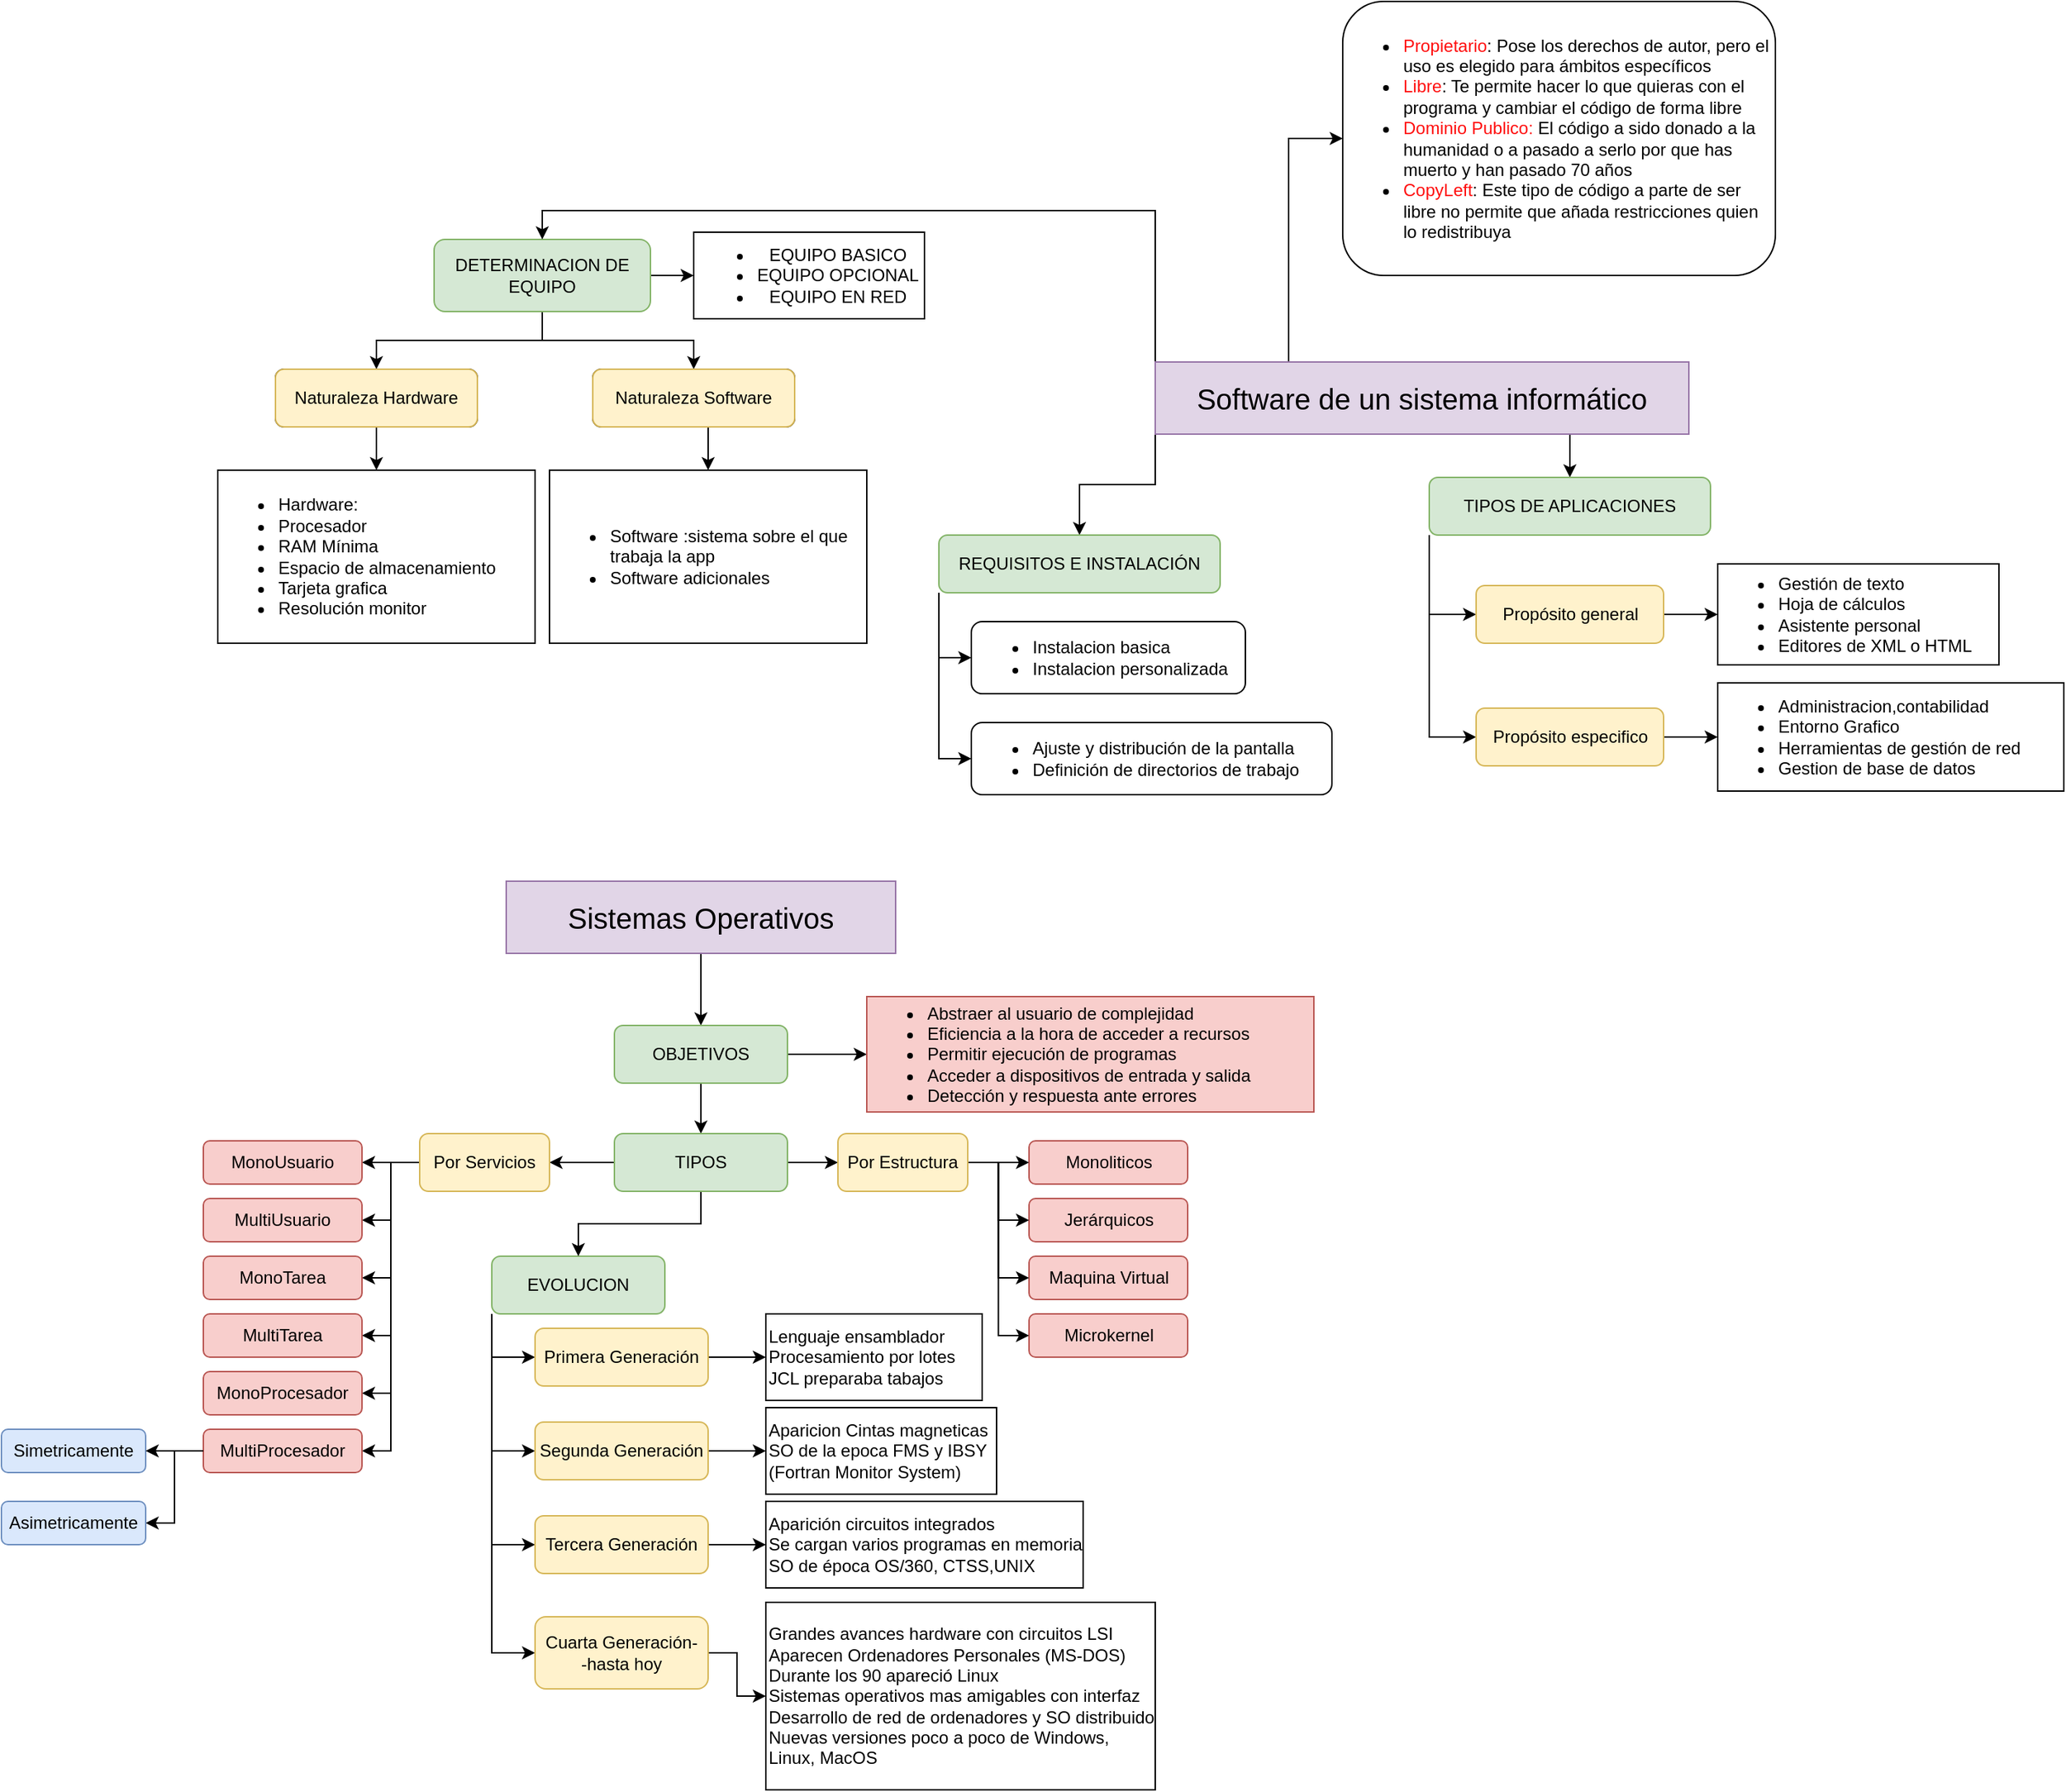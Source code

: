 <mxfile version="24.0.2" type="device">
  <diagram name="Página-1" id="uBfZLVwiOQcQYDAQlt6T">
    <mxGraphModel dx="2555" dy="2091" grid="1" gridSize="10" guides="1" tooltips="1" connect="1" arrows="1" fold="1" page="1" pageScale="1" pageWidth="827" pageHeight="1169" math="0" shadow="0">
      <root>
        <mxCell id="0" />
        <mxCell id="1" parent="0" />
        <mxCell id="E8xfM2Fgyq_eOVsNThVy-6" style="edgeStyle=orthogonalEdgeStyle;rounded=0;orthogonalLoop=1;jettySize=auto;html=1;exitX=0.5;exitY=1;exitDx=0;exitDy=0;entryX=0.5;entryY=0;entryDx=0;entryDy=0;" edge="1" parent="1" source="E8xfM2Fgyq_eOVsNThVy-1" target="E8xfM2Fgyq_eOVsNThVy-3">
          <mxGeometry relative="1" as="geometry" />
        </mxCell>
        <mxCell id="E8xfM2Fgyq_eOVsNThVy-7" style="edgeStyle=orthogonalEdgeStyle;rounded=0;orthogonalLoop=1;jettySize=auto;html=1;exitX=0.5;exitY=1;exitDx=0;exitDy=0;entryX=0.5;entryY=0;entryDx=0;entryDy=0;" edge="1" parent="1" source="E8xfM2Fgyq_eOVsNThVy-1" target="E8xfM2Fgyq_eOVsNThVy-4">
          <mxGeometry relative="1" as="geometry" />
        </mxCell>
        <mxCell id="E8xfM2Fgyq_eOVsNThVy-19" style="edgeStyle=orthogonalEdgeStyle;rounded=0;orthogonalLoop=1;jettySize=auto;html=1;exitX=1;exitY=0.5;exitDx=0;exitDy=0;entryX=0;entryY=0.5;entryDx=0;entryDy=0;" edge="1" parent="1" source="E8xfM2Fgyq_eOVsNThVy-1" target="E8xfM2Fgyq_eOVsNThVy-17">
          <mxGeometry relative="1" as="geometry" />
        </mxCell>
        <mxCell id="E8xfM2Fgyq_eOVsNThVy-1" value="DETERMINACION DE EQUIPO" style="rounded=1;whiteSpace=wrap;html=1;align=center;fillColor=#d5e8d4;strokeColor=#82b366;" vertex="1" parent="1">
          <mxGeometry x="-460" y="-15" width="150" height="50" as="geometry" />
        </mxCell>
        <mxCell id="E8xfM2Fgyq_eOVsNThVy-5" style="edgeStyle=orthogonalEdgeStyle;rounded=0;orthogonalLoop=1;jettySize=auto;html=1;exitX=0;exitY=0;exitDx=0;exitDy=0;entryX=0.5;entryY=0;entryDx=0;entryDy=0;" edge="1" parent="1" source="E8xfM2Fgyq_eOVsNThVy-2" target="E8xfM2Fgyq_eOVsNThVy-1">
          <mxGeometry relative="1" as="geometry" />
        </mxCell>
        <mxCell id="E8xfM2Fgyq_eOVsNThVy-16" style="edgeStyle=orthogonalEdgeStyle;rounded=0;orthogonalLoop=1;jettySize=auto;html=1;exitX=0;exitY=1;exitDx=0;exitDy=0;entryX=0.5;entryY=0;entryDx=0;entryDy=0;" edge="1" parent="1" source="E8xfM2Fgyq_eOVsNThVy-2" target="E8xfM2Fgyq_eOVsNThVy-13">
          <mxGeometry relative="1" as="geometry" />
        </mxCell>
        <mxCell id="E8xfM2Fgyq_eOVsNThVy-41" style="edgeStyle=orthogonalEdgeStyle;rounded=0;orthogonalLoop=1;jettySize=auto;html=1;exitX=0.75;exitY=1;exitDx=0;exitDy=0;entryX=0.5;entryY=0;entryDx=0;entryDy=0;" edge="1" parent="1" source="E8xfM2Fgyq_eOVsNThVy-2" target="E8xfM2Fgyq_eOVsNThVy-25">
          <mxGeometry relative="1" as="geometry" />
        </mxCell>
        <mxCell id="E8xfM2Fgyq_eOVsNThVy-54" style="edgeStyle=orthogonalEdgeStyle;rounded=0;orthogonalLoop=1;jettySize=auto;html=1;exitX=0.25;exitY=0;exitDx=0;exitDy=0;entryX=0;entryY=0.5;entryDx=0;entryDy=0;" edge="1" parent="1" source="E8xfM2Fgyq_eOVsNThVy-2" target="E8xfM2Fgyq_eOVsNThVy-53">
          <mxGeometry relative="1" as="geometry" />
        </mxCell>
        <mxCell id="E8xfM2Fgyq_eOVsNThVy-2" value="&lt;font style=&quot;font-size: 20px;&quot;&gt;Software de un sistema informático&lt;/font&gt;" style="rounded=0;whiteSpace=wrap;html=1;fillColor=#e1d5e7;strokeColor=#9673a6;" vertex="1" parent="1">
          <mxGeometry x="40" y="70" width="370" height="50" as="geometry" />
        </mxCell>
        <mxCell id="E8xfM2Fgyq_eOVsNThVy-12" style="edgeStyle=orthogonalEdgeStyle;rounded=0;orthogonalLoop=1;jettySize=auto;html=1;exitX=0.5;exitY=1;exitDx=0;exitDy=0;entryX=0.5;entryY=0;entryDx=0;entryDy=0;" edge="1" parent="1" source="E8xfM2Fgyq_eOVsNThVy-3" target="E8xfM2Fgyq_eOVsNThVy-9">
          <mxGeometry relative="1" as="geometry" />
        </mxCell>
        <mxCell id="E8xfM2Fgyq_eOVsNThVy-3" value="Naturaleza Hardware" style="rounded=1;whiteSpace=wrap;html=1;" vertex="1" parent="1">
          <mxGeometry x="-570" y="75" width="140" height="40" as="geometry" />
        </mxCell>
        <mxCell id="E8xfM2Fgyq_eOVsNThVy-11" style="edgeStyle=orthogonalEdgeStyle;rounded=0;orthogonalLoop=1;jettySize=auto;html=1;exitX=0.5;exitY=1;exitDx=0;exitDy=0;entryX=0.5;entryY=0;entryDx=0;entryDy=0;" edge="1" parent="1" source="E8xfM2Fgyq_eOVsNThVy-4" target="E8xfM2Fgyq_eOVsNThVy-10">
          <mxGeometry relative="1" as="geometry" />
        </mxCell>
        <mxCell id="E8xfM2Fgyq_eOVsNThVy-4" value="Naturaleza Hardware" style="rounded=1;whiteSpace=wrap;html=1;" vertex="1" parent="1">
          <mxGeometry x="-350" y="75" width="140" height="40" as="geometry" />
        </mxCell>
        <mxCell id="E8xfM2Fgyq_eOVsNThVy-9" value="&lt;ul&gt;&lt;li&gt;Hardware:&lt;/li&gt;&lt;li&gt;Procesador&lt;/li&gt;&lt;li&gt;RAM Mínima&lt;/li&gt;&lt;li&gt;Espacio de almacenamiento&lt;/li&gt;&lt;li&gt;Tarjeta grafica&lt;/li&gt;&lt;li&gt;Resolución monitor&lt;/li&gt;&lt;/ul&gt;" style="rounded=0;whiteSpace=wrap;html=1;" vertex="1" parent="1">
          <mxGeometry x="-610" y="145" width="220" height="120" as="geometry" />
        </mxCell>
        <mxCell id="E8xfM2Fgyq_eOVsNThVy-10" value="&lt;ul&gt;&lt;li&gt;Software :sistema sobre el que trabaja la app&lt;/li&gt;&lt;li&gt;Software adicionales&lt;/li&gt;&lt;/ul&gt;" style="rounded=0;whiteSpace=wrap;html=1;" vertex="1" parent="1">
          <mxGeometry x="-380" y="145" width="220" height="120" as="geometry" />
        </mxCell>
        <mxCell id="E8xfM2Fgyq_eOVsNThVy-21" style="edgeStyle=orthogonalEdgeStyle;rounded=0;orthogonalLoop=1;jettySize=auto;html=1;exitX=0;exitY=1;exitDx=0;exitDy=0;entryX=0;entryY=0.5;entryDx=0;entryDy=0;" edge="1" parent="1" source="E8xfM2Fgyq_eOVsNThVy-13" target="E8xfM2Fgyq_eOVsNThVy-20">
          <mxGeometry relative="1" as="geometry" />
        </mxCell>
        <mxCell id="E8xfM2Fgyq_eOVsNThVy-23" style="edgeStyle=orthogonalEdgeStyle;rounded=0;orthogonalLoop=1;jettySize=auto;html=1;exitX=0;exitY=1;exitDx=0;exitDy=0;entryX=0;entryY=0.5;entryDx=0;entryDy=0;" edge="1" parent="1" source="E8xfM2Fgyq_eOVsNThVy-13" target="E8xfM2Fgyq_eOVsNThVy-22">
          <mxGeometry relative="1" as="geometry" />
        </mxCell>
        <mxCell id="E8xfM2Fgyq_eOVsNThVy-13" value="REQUISITOS E INSTALACIÓN" style="rounded=1;whiteSpace=wrap;html=1;align=center;fillColor=#d5e8d4;strokeColor=#82b366;" vertex="1" parent="1">
          <mxGeometry x="-110" y="190" width="195" height="40" as="geometry" />
        </mxCell>
        <mxCell id="E8xfM2Fgyq_eOVsNThVy-17" value="&lt;ul&gt;&lt;li&gt;EQUIPO BASICO&lt;/li&gt;&lt;li&gt;EQUIPO OPCIONAL&lt;/li&gt;&lt;li&gt;EQUIPO EN RED&lt;/li&gt;&lt;/ul&gt;" style="rounded=0;whiteSpace=wrap;html=1;" vertex="1" parent="1">
          <mxGeometry x="-280" y="-20" width="160" height="60" as="geometry" />
        </mxCell>
        <mxCell id="E8xfM2Fgyq_eOVsNThVy-20" value="&lt;div&gt;&lt;ul&gt;&lt;li&gt;Instalacion basica&lt;/li&gt;&lt;li&gt;Instalacion personalizada&lt;/li&gt;&lt;/ul&gt;&lt;/div&gt;" style="rounded=1;whiteSpace=wrap;html=1;align=left;" vertex="1" parent="1">
          <mxGeometry x="-87.5" y="250" width="190" height="50" as="geometry" />
        </mxCell>
        <mxCell id="E8xfM2Fgyq_eOVsNThVy-22" value="&lt;div&gt;&lt;ul&gt;&lt;li&gt;Ajuste y distribución de la pantalla&lt;/li&gt;&lt;li&gt;Definición de directorios de trabajo&amp;nbsp;&lt;br&gt;&lt;/li&gt;&lt;/ul&gt;&lt;/div&gt;" style="rounded=1;whiteSpace=wrap;html=1;align=left;" vertex="1" parent="1">
          <mxGeometry x="-87.5" y="320" width="250" height="50" as="geometry" />
        </mxCell>
        <mxCell id="E8xfM2Fgyq_eOVsNThVy-45" style="edgeStyle=orthogonalEdgeStyle;rounded=0;orthogonalLoop=1;jettySize=auto;html=1;exitX=0;exitY=1;exitDx=0;exitDy=0;entryX=0;entryY=0.5;entryDx=0;entryDy=0;" edge="1" parent="1" source="E8xfM2Fgyq_eOVsNThVy-25" target="E8xfM2Fgyq_eOVsNThVy-43">
          <mxGeometry relative="1" as="geometry" />
        </mxCell>
        <mxCell id="E8xfM2Fgyq_eOVsNThVy-46" style="edgeStyle=orthogonalEdgeStyle;rounded=0;orthogonalLoop=1;jettySize=auto;html=1;exitX=0;exitY=1;exitDx=0;exitDy=0;entryX=0;entryY=0.5;entryDx=0;entryDy=0;" edge="1" parent="1" source="E8xfM2Fgyq_eOVsNThVy-25" target="E8xfM2Fgyq_eOVsNThVy-44">
          <mxGeometry relative="1" as="geometry" />
        </mxCell>
        <mxCell id="E8xfM2Fgyq_eOVsNThVy-25" value="TIPOS DE APLICACIONES" style="rounded=1;whiteSpace=wrap;html=1;align=center;fillColor=#d5e8d4;strokeColor=#82b366;" vertex="1" parent="1">
          <mxGeometry x="230" y="150" width="195" height="40" as="geometry" />
        </mxCell>
        <mxCell id="E8xfM2Fgyq_eOVsNThVy-26" value="&lt;ul&gt;&lt;li&gt;EQUIPO BASICO&lt;/li&gt;&lt;li&gt;EQUIPO OPCIONAL&lt;/li&gt;&lt;li&gt;EQUIPO EN RED&lt;/li&gt;&lt;/ul&gt;" style="rounded=0;whiteSpace=wrap;html=1;" vertex="1" parent="1">
          <mxGeometry x="-280" y="-20" width="160" height="60" as="geometry" />
        </mxCell>
        <mxCell id="E8xfM2Fgyq_eOVsNThVy-27" value="&lt;ul&gt;&lt;li&gt;Software :sistema sobre el que trabaja la app&lt;/li&gt;&lt;li&gt;Software adicionales&lt;/li&gt;&lt;/ul&gt;" style="rounded=0;whiteSpace=wrap;html=1;align=left;" vertex="1" parent="1">
          <mxGeometry x="-380" y="145" width="220" height="120" as="geometry" />
        </mxCell>
        <mxCell id="E8xfM2Fgyq_eOVsNThVy-28" value="Naturaleza Software" style="rounded=1;whiteSpace=wrap;html=1;fillColor=#fff2cc;strokeColor=#d6b656;" vertex="1" parent="1">
          <mxGeometry x="-350" y="75" width="140" height="40" as="geometry" />
        </mxCell>
        <mxCell id="E8xfM2Fgyq_eOVsNThVy-29" value="&lt;ul&gt;&lt;li&gt;Hardware:&lt;/li&gt;&lt;li&gt;Procesador&lt;/li&gt;&lt;li&gt;RAM Mínima&lt;/li&gt;&lt;li&gt;Espacio de almacenamiento&lt;/li&gt;&lt;li&gt;Tarjeta grafica&lt;/li&gt;&lt;li&gt;Resolución monitor&lt;/li&gt;&lt;/ul&gt;" style="rounded=0;whiteSpace=wrap;html=1;align=left;" vertex="1" parent="1">
          <mxGeometry x="-610" y="145" width="220" height="120" as="geometry" />
        </mxCell>
        <mxCell id="E8xfM2Fgyq_eOVsNThVy-30" value="Naturaleza Hardware" style="rounded=1;whiteSpace=wrap;html=1;fillColor=#fff2cc;strokeColor=#d6b656;" vertex="1" parent="1">
          <mxGeometry x="-570" y="75" width="140" height="40" as="geometry" />
        </mxCell>
        <mxCell id="E8xfM2Fgyq_eOVsNThVy-48" style="edgeStyle=orthogonalEdgeStyle;rounded=0;orthogonalLoop=1;jettySize=auto;html=1;exitX=1;exitY=0.5;exitDx=0;exitDy=0;entryX=0;entryY=0.5;entryDx=0;entryDy=0;" edge="1" parent="1" source="E8xfM2Fgyq_eOVsNThVy-43" target="E8xfM2Fgyq_eOVsNThVy-47">
          <mxGeometry relative="1" as="geometry" />
        </mxCell>
        <mxCell id="E8xfM2Fgyq_eOVsNThVy-43" value="Propósito general" style="rounded=1;whiteSpace=wrap;html=1;align=center;fillColor=#fff2cc;strokeColor=#d6b656;" vertex="1" parent="1">
          <mxGeometry x="262.5" y="225" width="130" height="40" as="geometry" />
        </mxCell>
        <mxCell id="E8xfM2Fgyq_eOVsNThVy-51" value="" style="edgeStyle=orthogonalEdgeStyle;rounded=0;orthogonalLoop=1;jettySize=auto;html=1;" edge="1" parent="1" source="E8xfM2Fgyq_eOVsNThVy-44" target="E8xfM2Fgyq_eOVsNThVy-49">
          <mxGeometry relative="1" as="geometry" />
        </mxCell>
        <mxCell id="E8xfM2Fgyq_eOVsNThVy-44" value="Propósito especifico" style="rounded=1;whiteSpace=wrap;html=1;align=center;fillColor=#fff2cc;strokeColor=#d6b656;" vertex="1" parent="1">
          <mxGeometry x="262.5" y="310" width="130" height="40" as="geometry" />
        </mxCell>
        <mxCell id="E8xfM2Fgyq_eOVsNThVy-47" value="&lt;ul&gt;&lt;li&gt;Gestión de texto&lt;/li&gt;&lt;li&gt;Hoja de cálculos&lt;/li&gt;&lt;li&gt;Asistente personal&lt;/li&gt;&lt;li&gt;Editores de XML o HTML&lt;/li&gt;&lt;/ul&gt;" style="rounded=0;whiteSpace=wrap;html=1;align=left;" vertex="1" parent="1">
          <mxGeometry x="430" y="210" width="195" height="70" as="geometry" />
        </mxCell>
        <mxCell id="E8xfM2Fgyq_eOVsNThVy-49" value="&lt;ul&gt;&lt;li&gt;Administracion,contabilidad&lt;/li&gt;&lt;li&gt;Entorno Grafico&lt;/li&gt;&lt;li&gt;Herramientas de gestión de red&lt;/li&gt;&lt;li&gt;Gestion de base de datos&lt;/li&gt;&lt;/ul&gt;" style="rounded=0;whiteSpace=wrap;html=1;align=left;" vertex="1" parent="1">
          <mxGeometry x="430" y="292.5" width="240" height="75" as="geometry" />
        </mxCell>
        <mxCell id="E8xfM2Fgyq_eOVsNThVy-53" value="&lt;ul&gt;&lt;li&gt;&lt;font color=&quot;#ff0d0d&quot;&gt;Propietario&lt;/font&gt;: Pose los derechos de autor, pero el uso es elegido para ámbitos específicos&lt;/li&gt;&lt;li&gt;&lt;font color=&quot;#ff0d0d&quot;&gt;Libre&lt;/font&gt;: Te permite hacer lo que quieras con el programa y cambiar el código de forma libre&lt;/li&gt;&lt;li&gt;&lt;font color=&quot;#ff0d0d&quot;&gt;Dominio Publico:&lt;/font&gt; El código a sido donado a la humanidad o a pasado a serlo por que has muerto y han pasado 70 años&lt;/li&gt;&lt;li&gt;&lt;font color=&quot;#ff0d0d&quot;&gt;CopyLeft&lt;/font&gt;: Este tipo de código a parte de ser libre no permite que añada restricciones quien lo redistribuya&lt;/li&gt;&lt;/ul&gt;" style="rounded=1;whiteSpace=wrap;html=1;align=left;" vertex="1" parent="1">
          <mxGeometry x="170" y="-180" width="300" height="190" as="geometry" />
        </mxCell>
        <mxCell id="E8xfM2Fgyq_eOVsNThVy-84" value="" style="edgeStyle=orthogonalEdgeStyle;rounded=0;orthogonalLoop=1;jettySize=auto;html=1;" edge="1" parent="1" source="E8xfM2Fgyq_eOVsNThVy-55" target="E8xfM2Fgyq_eOVsNThVy-56">
          <mxGeometry relative="1" as="geometry" />
        </mxCell>
        <mxCell id="E8xfM2Fgyq_eOVsNThVy-55" value="&lt;font style=&quot;font-size: 20px;&quot;&gt;Sistemas Operativos&lt;/font&gt;" style="rounded=0;whiteSpace=wrap;html=1;fillColor=#e1d5e7;strokeColor=#9673a6;" vertex="1" parent="1">
          <mxGeometry x="-410" y="430" width="270" height="50" as="geometry" />
        </mxCell>
        <mxCell id="E8xfM2Fgyq_eOVsNThVy-60" style="edgeStyle=orthogonalEdgeStyle;rounded=0;orthogonalLoop=1;jettySize=auto;html=1;exitX=1;exitY=0.5;exitDx=0;exitDy=0;entryX=0;entryY=0.5;entryDx=0;entryDy=0;" edge="1" parent="1" source="E8xfM2Fgyq_eOVsNThVy-56" target="E8xfM2Fgyq_eOVsNThVy-59">
          <mxGeometry relative="1" as="geometry" />
        </mxCell>
        <mxCell id="E8xfM2Fgyq_eOVsNThVy-85" value="" style="edgeStyle=orthogonalEdgeStyle;rounded=0;orthogonalLoop=1;jettySize=auto;html=1;" edge="1" parent="1" source="E8xfM2Fgyq_eOVsNThVy-56" target="E8xfM2Fgyq_eOVsNThVy-58">
          <mxGeometry relative="1" as="geometry" />
        </mxCell>
        <mxCell id="E8xfM2Fgyq_eOVsNThVy-56" value="OBJETIVOS" style="rounded=1;whiteSpace=wrap;html=1;fillColor=#d5e8d4;strokeColor=#82b366;" vertex="1" parent="1">
          <mxGeometry x="-335" y="530" width="120" height="40" as="geometry" />
        </mxCell>
        <mxCell id="E8xfM2Fgyq_eOVsNThVy-93" style="edgeStyle=orthogonalEdgeStyle;rounded=0;orthogonalLoop=1;jettySize=auto;html=1;exitX=0;exitY=1;exitDx=0;exitDy=0;entryX=0;entryY=0.5;entryDx=0;entryDy=0;" edge="1" parent="1" source="E8xfM2Fgyq_eOVsNThVy-57" target="E8xfM2Fgyq_eOVsNThVy-89">
          <mxGeometry relative="1" as="geometry" />
        </mxCell>
        <mxCell id="E8xfM2Fgyq_eOVsNThVy-99" style="edgeStyle=orthogonalEdgeStyle;rounded=0;orthogonalLoop=1;jettySize=auto;html=1;exitX=0;exitY=1;exitDx=0;exitDy=0;entryX=0;entryY=0.5;entryDx=0;entryDy=0;" edge="1" parent="1" source="E8xfM2Fgyq_eOVsNThVy-57" target="E8xfM2Fgyq_eOVsNThVy-95">
          <mxGeometry relative="1" as="geometry" />
        </mxCell>
        <mxCell id="E8xfM2Fgyq_eOVsNThVy-101" style="edgeStyle=orthogonalEdgeStyle;rounded=0;orthogonalLoop=1;jettySize=auto;html=1;exitX=0;exitY=1;exitDx=0;exitDy=0;entryX=0;entryY=0.5;entryDx=0;entryDy=0;" edge="1" parent="1" source="E8xfM2Fgyq_eOVsNThVy-57" target="E8xfM2Fgyq_eOVsNThVy-96">
          <mxGeometry relative="1" as="geometry" />
        </mxCell>
        <mxCell id="E8xfM2Fgyq_eOVsNThVy-102" style="edgeStyle=orthogonalEdgeStyle;rounded=0;orthogonalLoop=1;jettySize=auto;html=1;exitX=0;exitY=1;exitDx=0;exitDy=0;entryX=0;entryY=0.5;entryDx=0;entryDy=0;" edge="1" parent="1" source="E8xfM2Fgyq_eOVsNThVy-57" target="E8xfM2Fgyq_eOVsNThVy-98">
          <mxGeometry relative="1" as="geometry" />
        </mxCell>
        <mxCell id="E8xfM2Fgyq_eOVsNThVy-57" value="EVOLUCION" style="rounded=1;whiteSpace=wrap;html=1;fillColor=#d5e8d4;strokeColor=#82b366;" vertex="1" parent="1">
          <mxGeometry x="-420" y="690" width="120" height="40" as="geometry" />
        </mxCell>
        <mxCell id="E8xfM2Fgyq_eOVsNThVy-68" style="edgeStyle=orthogonalEdgeStyle;rounded=0;orthogonalLoop=1;jettySize=auto;html=1;exitX=1;exitY=0.5;exitDx=0;exitDy=0;entryX=0;entryY=0.5;entryDx=0;entryDy=0;" edge="1" parent="1" source="E8xfM2Fgyq_eOVsNThVy-58" target="E8xfM2Fgyq_eOVsNThVy-66">
          <mxGeometry relative="1" as="geometry" />
        </mxCell>
        <mxCell id="E8xfM2Fgyq_eOVsNThVy-73" style="edgeStyle=orthogonalEdgeStyle;rounded=0;orthogonalLoop=1;jettySize=auto;html=1;exitX=0;exitY=0.5;exitDx=0;exitDy=0;entryX=1;entryY=0.5;entryDx=0;entryDy=0;" edge="1" parent="1" source="E8xfM2Fgyq_eOVsNThVy-58" target="E8xfM2Fgyq_eOVsNThVy-69">
          <mxGeometry relative="1" as="geometry" />
        </mxCell>
        <mxCell id="E8xfM2Fgyq_eOVsNThVy-86" style="edgeStyle=orthogonalEdgeStyle;rounded=0;orthogonalLoop=1;jettySize=auto;html=1;exitX=0.5;exitY=1;exitDx=0;exitDy=0;entryX=0.5;entryY=0;entryDx=0;entryDy=0;" edge="1" parent="1" source="E8xfM2Fgyq_eOVsNThVy-58" target="E8xfM2Fgyq_eOVsNThVy-57">
          <mxGeometry relative="1" as="geometry" />
        </mxCell>
        <mxCell id="E8xfM2Fgyq_eOVsNThVy-58" value="TIPOS" style="rounded=1;whiteSpace=wrap;html=1;fillColor=#d5e8d4;strokeColor=#82b366;" vertex="1" parent="1">
          <mxGeometry x="-335" y="605" width="120" height="40" as="geometry" />
        </mxCell>
        <mxCell id="E8xfM2Fgyq_eOVsNThVy-59" value="&lt;ul&gt;&lt;li&gt;Abstraer al usuario de complejidad&lt;/li&gt;&lt;li&gt;Eficiencia a la hora de acceder a recursos&lt;/li&gt;&lt;li&gt;Permitir ejecución de programas&lt;/li&gt;&lt;li&gt;Acceder a dispositivos de entrada y salida&lt;/li&gt;&lt;li&gt;Detección y respuesta ante errores&lt;/li&gt;&lt;/ul&gt;" style="rounded=0;whiteSpace=wrap;html=1;align=left;fillColor=#f8cecc;strokeColor=#b85450;" vertex="1" parent="1">
          <mxGeometry x="-160" y="510" width="310" height="80" as="geometry" />
        </mxCell>
        <mxCell id="E8xfM2Fgyq_eOVsNThVy-62" value="Monoliticos" style="rounded=1;whiteSpace=wrap;html=1;align=center;fillColor=#f8cecc;strokeColor=#b85450;" vertex="1" parent="1">
          <mxGeometry x="-47.5" y="610" width="110" height="30" as="geometry" />
        </mxCell>
        <mxCell id="E8xfM2Fgyq_eOVsNThVy-63" value="Jerárquicos" style="rounded=1;whiteSpace=wrap;html=1;align=center;fillColor=#f8cecc;strokeColor=#b85450;" vertex="1" parent="1">
          <mxGeometry x="-47.5" y="650" width="110" height="30" as="geometry" />
        </mxCell>
        <mxCell id="E8xfM2Fgyq_eOVsNThVy-64" value="Maquina Virtual" style="rounded=1;whiteSpace=wrap;html=1;align=center;fillColor=#f8cecc;strokeColor=#b85450;" vertex="1" parent="1">
          <mxGeometry x="-47.5" y="690" width="110" height="30" as="geometry" />
        </mxCell>
        <mxCell id="E8xfM2Fgyq_eOVsNThVy-65" value="Microkernel" style="rounded=1;whiteSpace=wrap;html=1;align=center;fillColor=#f8cecc;strokeColor=#b85450;" vertex="1" parent="1">
          <mxGeometry x="-47.5" y="730" width="110" height="30" as="geometry" />
        </mxCell>
        <mxCell id="E8xfM2Fgyq_eOVsNThVy-67" style="edgeStyle=orthogonalEdgeStyle;rounded=0;orthogonalLoop=1;jettySize=auto;html=1;exitX=1;exitY=0.5;exitDx=0;exitDy=0;entryX=0;entryY=0.5;entryDx=0;entryDy=0;" edge="1" parent="1" source="E8xfM2Fgyq_eOVsNThVy-66" target="E8xfM2Fgyq_eOVsNThVy-62">
          <mxGeometry relative="1" as="geometry" />
        </mxCell>
        <mxCell id="E8xfM2Fgyq_eOVsNThVy-70" style="edgeStyle=orthogonalEdgeStyle;rounded=0;orthogonalLoop=1;jettySize=auto;html=1;exitX=1;exitY=0.5;exitDx=0;exitDy=0;entryX=0;entryY=0.5;entryDx=0;entryDy=0;" edge="1" parent="1" source="E8xfM2Fgyq_eOVsNThVy-66" target="E8xfM2Fgyq_eOVsNThVy-63">
          <mxGeometry relative="1" as="geometry" />
        </mxCell>
        <mxCell id="E8xfM2Fgyq_eOVsNThVy-71" style="edgeStyle=orthogonalEdgeStyle;rounded=0;orthogonalLoop=1;jettySize=auto;html=1;exitX=1;exitY=0.5;exitDx=0;exitDy=0;entryX=0;entryY=0.5;entryDx=0;entryDy=0;" edge="1" parent="1" source="E8xfM2Fgyq_eOVsNThVy-66" target="E8xfM2Fgyq_eOVsNThVy-64">
          <mxGeometry relative="1" as="geometry" />
        </mxCell>
        <mxCell id="E8xfM2Fgyq_eOVsNThVy-72" style="edgeStyle=orthogonalEdgeStyle;rounded=0;orthogonalLoop=1;jettySize=auto;html=1;exitX=1;exitY=0.5;exitDx=0;exitDy=0;entryX=0;entryY=0.5;entryDx=0;entryDy=0;" edge="1" parent="1" source="E8xfM2Fgyq_eOVsNThVy-66" target="E8xfM2Fgyq_eOVsNThVy-65">
          <mxGeometry relative="1" as="geometry" />
        </mxCell>
        <mxCell id="E8xfM2Fgyq_eOVsNThVy-66" value="Por Estructura" style="rounded=1;whiteSpace=wrap;html=1;align=center;fillColor=#fff2cc;strokeColor=#d6b656;" vertex="1" parent="1">
          <mxGeometry x="-180" y="605" width="90" height="40" as="geometry" />
        </mxCell>
        <mxCell id="E8xfM2Fgyq_eOVsNThVy-79" style="edgeStyle=orthogonalEdgeStyle;rounded=0;orthogonalLoop=1;jettySize=auto;html=1;exitX=0;exitY=0.5;exitDx=0;exitDy=0;entryX=1;entryY=0.5;entryDx=0;entryDy=0;" edge="1" parent="1" source="E8xfM2Fgyq_eOVsNThVy-69" target="E8xfM2Fgyq_eOVsNThVy-74">
          <mxGeometry relative="1" as="geometry" />
        </mxCell>
        <mxCell id="E8xfM2Fgyq_eOVsNThVy-80" style="edgeStyle=orthogonalEdgeStyle;rounded=0;orthogonalLoop=1;jettySize=auto;html=1;exitX=0;exitY=0.5;exitDx=0;exitDy=0;entryX=1;entryY=0.5;entryDx=0;entryDy=0;" edge="1" parent="1" source="E8xfM2Fgyq_eOVsNThVy-69" target="E8xfM2Fgyq_eOVsNThVy-75">
          <mxGeometry relative="1" as="geometry" />
        </mxCell>
        <mxCell id="E8xfM2Fgyq_eOVsNThVy-81" style="edgeStyle=orthogonalEdgeStyle;rounded=0;orthogonalLoop=1;jettySize=auto;html=1;exitX=0;exitY=0.5;exitDx=0;exitDy=0;entryX=1;entryY=0.5;entryDx=0;entryDy=0;" edge="1" parent="1" source="E8xfM2Fgyq_eOVsNThVy-69" target="E8xfM2Fgyq_eOVsNThVy-76">
          <mxGeometry relative="1" as="geometry" />
        </mxCell>
        <mxCell id="E8xfM2Fgyq_eOVsNThVy-82" style="edgeStyle=orthogonalEdgeStyle;rounded=0;orthogonalLoop=1;jettySize=auto;html=1;exitX=0;exitY=0.5;exitDx=0;exitDy=0;entryX=1;entryY=0.5;entryDx=0;entryDy=0;" edge="1" parent="1" source="E8xfM2Fgyq_eOVsNThVy-69" target="E8xfM2Fgyq_eOVsNThVy-77">
          <mxGeometry relative="1" as="geometry" />
        </mxCell>
        <mxCell id="E8xfM2Fgyq_eOVsNThVy-83" style="edgeStyle=orthogonalEdgeStyle;rounded=0;orthogonalLoop=1;jettySize=auto;html=1;exitX=0;exitY=0.5;exitDx=0;exitDy=0;entryX=1;entryY=0.5;entryDx=0;entryDy=0;" edge="1" parent="1" source="E8xfM2Fgyq_eOVsNThVy-69" target="E8xfM2Fgyq_eOVsNThVy-78">
          <mxGeometry relative="1" as="geometry" />
        </mxCell>
        <mxCell id="E8xfM2Fgyq_eOVsNThVy-92" style="edgeStyle=orthogonalEdgeStyle;rounded=0;orthogonalLoop=1;jettySize=auto;html=1;exitX=0;exitY=0.5;exitDx=0;exitDy=0;entryX=1;entryY=0.5;entryDx=0;entryDy=0;" edge="1" parent="1" source="E8xfM2Fgyq_eOVsNThVy-69" target="E8xfM2Fgyq_eOVsNThVy-91">
          <mxGeometry relative="1" as="geometry" />
        </mxCell>
        <mxCell id="E8xfM2Fgyq_eOVsNThVy-69" value="Por Servicios" style="rounded=1;whiteSpace=wrap;html=1;align=center;fillColor=#fff2cc;strokeColor=#d6b656;" vertex="1" parent="1">
          <mxGeometry x="-470" y="605" width="90" height="40" as="geometry" />
        </mxCell>
        <mxCell id="E8xfM2Fgyq_eOVsNThVy-74" value="MonoUsuario" style="rounded=1;whiteSpace=wrap;html=1;align=center;fillColor=#f8cecc;strokeColor=#b85450;" vertex="1" parent="1">
          <mxGeometry x="-620" y="610" width="110" height="30" as="geometry" />
        </mxCell>
        <mxCell id="E8xfM2Fgyq_eOVsNThVy-75" value="MultiUsuario" style="rounded=1;whiteSpace=wrap;html=1;align=center;fillColor=#f8cecc;strokeColor=#b85450;" vertex="1" parent="1">
          <mxGeometry x="-620" y="650" width="110" height="30" as="geometry" />
        </mxCell>
        <mxCell id="E8xfM2Fgyq_eOVsNThVy-76" value="MonoTarea" style="rounded=1;whiteSpace=wrap;html=1;align=center;fillColor=#f8cecc;strokeColor=#b85450;" vertex="1" parent="1">
          <mxGeometry x="-620" y="690" width="110" height="30" as="geometry" />
        </mxCell>
        <mxCell id="E8xfM2Fgyq_eOVsNThVy-77" value="MultiTarea" style="rounded=1;whiteSpace=wrap;html=1;align=center;fillColor=#f8cecc;strokeColor=#b85450;" vertex="1" parent="1">
          <mxGeometry x="-620" y="730" width="110" height="30" as="geometry" />
        </mxCell>
        <mxCell id="E8xfM2Fgyq_eOVsNThVy-78" value="MonoProcesador" style="rounded=1;whiteSpace=wrap;html=1;align=center;fillColor=#f8cecc;strokeColor=#b85450;" vertex="1" parent="1">
          <mxGeometry x="-620" y="770" width="110" height="30" as="geometry" />
        </mxCell>
        <mxCell id="E8xfM2Fgyq_eOVsNThVy-106" value="" style="edgeStyle=orthogonalEdgeStyle;rounded=0;orthogonalLoop=1;jettySize=auto;html=1;" edge="1" parent="1" source="E8xfM2Fgyq_eOVsNThVy-89" target="E8xfM2Fgyq_eOVsNThVy-105">
          <mxGeometry relative="1" as="geometry" />
        </mxCell>
        <mxCell id="E8xfM2Fgyq_eOVsNThVy-89" value="Primera Generación" style="rounded=1;whiteSpace=wrap;html=1;align=center;fillColor=#fff2cc;strokeColor=#d6b656;" vertex="1" parent="1">
          <mxGeometry x="-390" y="740" width="120" height="40" as="geometry" />
        </mxCell>
        <mxCell id="E8xfM2Fgyq_eOVsNThVy-119" style="edgeStyle=orthogonalEdgeStyle;rounded=0;orthogonalLoop=1;jettySize=auto;html=1;exitX=0;exitY=0.5;exitDx=0;exitDy=0;entryX=1;entryY=0.5;entryDx=0;entryDy=0;" edge="1" parent="1" source="E8xfM2Fgyq_eOVsNThVy-91" target="E8xfM2Fgyq_eOVsNThVy-117">
          <mxGeometry relative="1" as="geometry" />
        </mxCell>
        <mxCell id="E8xfM2Fgyq_eOVsNThVy-91" value="MultiProcesador" style="rounded=1;whiteSpace=wrap;html=1;align=center;fillColor=#f8cecc;strokeColor=#b85450;" vertex="1" parent="1">
          <mxGeometry x="-620" y="810" width="110" height="30" as="geometry" />
        </mxCell>
        <mxCell id="E8xfM2Fgyq_eOVsNThVy-94" style="edgeStyle=orthogonalEdgeStyle;rounded=0;orthogonalLoop=1;jettySize=auto;html=1;exitX=0.5;exitY=1;exitDx=0;exitDy=0;" edge="1" parent="1" source="E8xfM2Fgyq_eOVsNThVy-89" target="E8xfM2Fgyq_eOVsNThVy-89">
          <mxGeometry relative="1" as="geometry" />
        </mxCell>
        <mxCell id="E8xfM2Fgyq_eOVsNThVy-111" style="edgeStyle=orthogonalEdgeStyle;rounded=0;orthogonalLoop=1;jettySize=auto;html=1;exitX=1;exitY=0.5;exitDx=0;exitDy=0;entryX=0;entryY=0.5;entryDx=0;entryDy=0;" edge="1" parent="1" source="E8xfM2Fgyq_eOVsNThVy-95" target="E8xfM2Fgyq_eOVsNThVy-107">
          <mxGeometry relative="1" as="geometry" />
        </mxCell>
        <mxCell id="E8xfM2Fgyq_eOVsNThVy-95" value="Segunda Generación" style="rounded=1;whiteSpace=wrap;html=1;align=center;fillColor=#fff2cc;strokeColor=#d6b656;" vertex="1" parent="1">
          <mxGeometry x="-390" y="805" width="120" height="40" as="geometry" />
        </mxCell>
        <mxCell id="E8xfM2Fgyq_eOVsNThVy-112" style="edgeStyle=orthogonalEdgeStyle;rounded=0;orthogonalLoop=1;jettySize=auto;html=1;exitX=1;exitY=0.5;exitDx=0;exitDy=0;entryX=0;entryY=0.5;entryDx=0;entryDy=0;" edge="1" parent="1" source="E8xfM2Fgyq_eOVsNThVy-96" target="E8xfM2Fgyq_eOVsNThVy-108">
          <mxGeometry relative="1" as="geometry" />
        </mxCell>
        <mxCell id="E8xfM2Fgyq_eOVsNThVy-96" value="Tercera Generación" style="rounded=1;whiteSpace=wrap;html=1;align=center;fillColor=#fff2cc;strokeColor=#d6b656;" vertex="1" parent="1">
          <mxGeometry x="-390" y="870" width="120" height="40" as="geometry" />
        </mxCell>
        <mxCell id="E8xfM2Fgyq_eOVsNThVy-113" style="edgeStyle=orthogonalEdgeStyle;rounded=0;orthogonalLoop=1;jettySize=auto;html=1;exitX=1;exitY=0.5;exitDx=0;exitDy=0;entryX=0;entryY=0.5;entryDx=0;entryDy=0;" edge="1" parent="1" source="E8xfM2Fgyq_eOVsNThVy-98" target="E8xfM2Fgyq_eOVsNThVy-109">
          <mxGeometry relative="1" as="geometry" />
        </mxCell>
        <mxCell id="E8xfM2Fgyq_eOVsNThVy-98" value="Cuarta Generación-&lt;div&gt;-hasta hoy&lt;/div&gt;" style="rounded=1;whiteSpace=wrap;html=1;align=center;fillColor=#fff2cc;strokeColor=#d6b656;" vertex="1" parent="1">
          <mxGeometry x="-390" y="940" width="120" height="50" as="geometry" />
        </mxCell>
        <mxCell id="E8xfM2Fgyq_eOVsNThVy-105" value="Lenguaje ensamblador&lt;div&gt;Procesamiento por lotes&lt;/div&gt;&lt;div&gt;JCL preparaba tabajos&lt;/div&gt;" style="rounded=0;whiteSpace=wrap;html=1;align=left;" vertex="1" parent="1">
          <mxGeometry x="-230" y="730" width="150" height="60" as="geometry" />
        </mxCell>
        <mxCell id="E8xfM2Fgyq_eOVsNThVy-107" value="Aparicion Cintas magneticas&lt;div&gt;SO de la epoca FMS y IBSY&lt;br&gt;&lt;div&gt;(Fortran Monitor System)&lt;/div&gt;&lt;/div&gt;" style="rounded=0;whiteSpace=wrap;html=1;align=left;" vertex="1" parent="1">
          <mxGeometry x="-230" y="795" width="160" height="60" as="geometry" />
        </mxCell>
        <mxCell id="E8xfM2Fgyq_eOVsNThVy-108" value="Aparición circuitos integrados&lt;div&gt;Se cargan varios programas en memoria&lt;/div&gt;&lt;div&gt;SO de época OS/360, CTSS,UNIX&lt;/div&gt;" style="rounded=0;whiteSpace=wrap;html=1;align=left;" vertex="1" parent="1">
          <mxGeometry x="-230" y="860" width="220" height="60" as="geometry" />
        </mxCell>
        <mxCell id="E8xfM2Fgyq_eOVsNThVy-109" value="Grandes avances hardware con circuitos LSI&lt;div&gt;Aparecen Ordenadores Personales (MS-DOS)&lt;/div&gt;&lt;div&gt;Durante los 90 apareció Linux&lt;/div&gt;&lt;div&gt;Sistemas operativos mas amigables con interfaz&lt;/div&gt;&lt;div&gt;Desarrollo de red de ordenadores y SO distribuido&lt;/div&gt;&lt;div&gt;Nuevas versiones poco a poco de Windows, Linux, MacOS&lt;/div&gt;" style="rounded=0;whiteSpace=wrap;html=1;align=left;" vertex="1" parent="1">
          <mxGeometry x="-230" y="930" width="270" height="130" as="geometry" />
        </mxCell>
        <mxCell id="E8xfM2Fgyq_eOVsNThVy-116" value="Simetricamente" style="rounded=1;whiteSpace=wrap;html=1;align=center;fillColor=#dae8fc;strokeColor=#6c8ebf;" vertex="1" parent="1">
          <mxGeometry x="-760" y="810" width="100" height="30" as="geometry" />
        </mxCell>
        <mxCell id="E8xfM2Fgyq_eOVsNThVy-117" value="Asimetricamente" style="rounded=1;whiteSpace=wrap;html=1;align=center;fillColor=#dae8fc;strokeColor=#6c8ebf;" vertex="1" parent="1">
          <mxGeometry x="-760" y="860" width="100" height="30" as="geometry" />
        </mxCell>
        <mxCell id="E8xfM2Fgyq_eOVsNThVy-118" style="edgeStyle=orthogonalEdgeStyle;rounded=0;orthogonalLoop=1;jettySize=auto;html=1;exitX=0;exitY=0.5;exitDx=0;exitDy=0;entryX=1;entryY=0.5;entryDx=0;entryDy=0;" edge="1" parent="1" source="E8xfM2Fgyq_eOVsNThVy-91" target="E8xfM2Fgyq_eOVsNThVy-116">
          <mxGeometry relative="1" as="geometry" />
        </mxCell>
      </root>
    </mxGraphModel>
  </diagram>
</mxfile>
